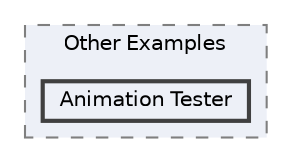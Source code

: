 digraph "external/spine-runtimes/spine-unity/Assets/Spine Examples/Other Examples/Animation Tester"
{
 // LATEX_PDF_SIZE
  bgcolor="transparent";
  edge [fontname=Helvetica,fontsize=10,labelfontname=Helvetica,labelfontsize=10];
  node [fontname=Helvetica,fontsize=10,shape=box,height=0.2,width=0.4];
  compound=true
  subgraph clusterdir_b886d912f7add9c536de6afb3b15f860 {
    graph [ bgcolor="#edf0f7", pencolor="grey50", label="Other Examples", fontname=Helvetica,fontsize=10 style="filled,dashed", URL="dir_b886d912f7add9c536de6afb3b15f860.html",tooltip=""]
  dir_d3b5c560099fa14912c4913946b0b173 [label="Animation Tester", fillcolor="#edf0f7", color="grey25", style="filled,bold", URL="dir_d3b5c560099fa14912c4913946b0b173.html",tooltip=""];
  }
}
